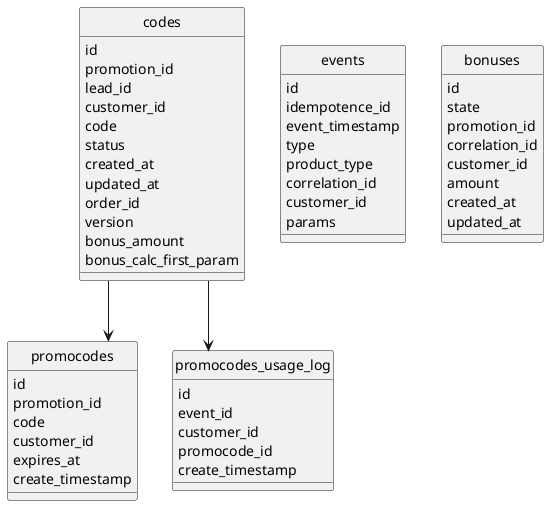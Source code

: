 @startuml

hide circle
skinparam linetype ortho

entity codes {
id
promotion_id
lead_id
customer_id
code
status
created_at
updated_at
order_id
version
bonus_amount
bonus_calc_first_param
}

entity promocodes {
id
promotion_id
code
customer_id
expires_at
create_timestamp
}

entity promocodes_usage_log {
id
event_id
customer_id
promocode_id
create_timestamp
}

entity events {
id
idempotence_id
event_timestamp
type
product_type
correlation_id
customer_id
params

}

entity bonuses {
id
state
promotion_id
correlation_id
customer_id
amount
created_at
updated_at
}

codes --> promocodes
codes --> promocodes_usage_log


@enduml